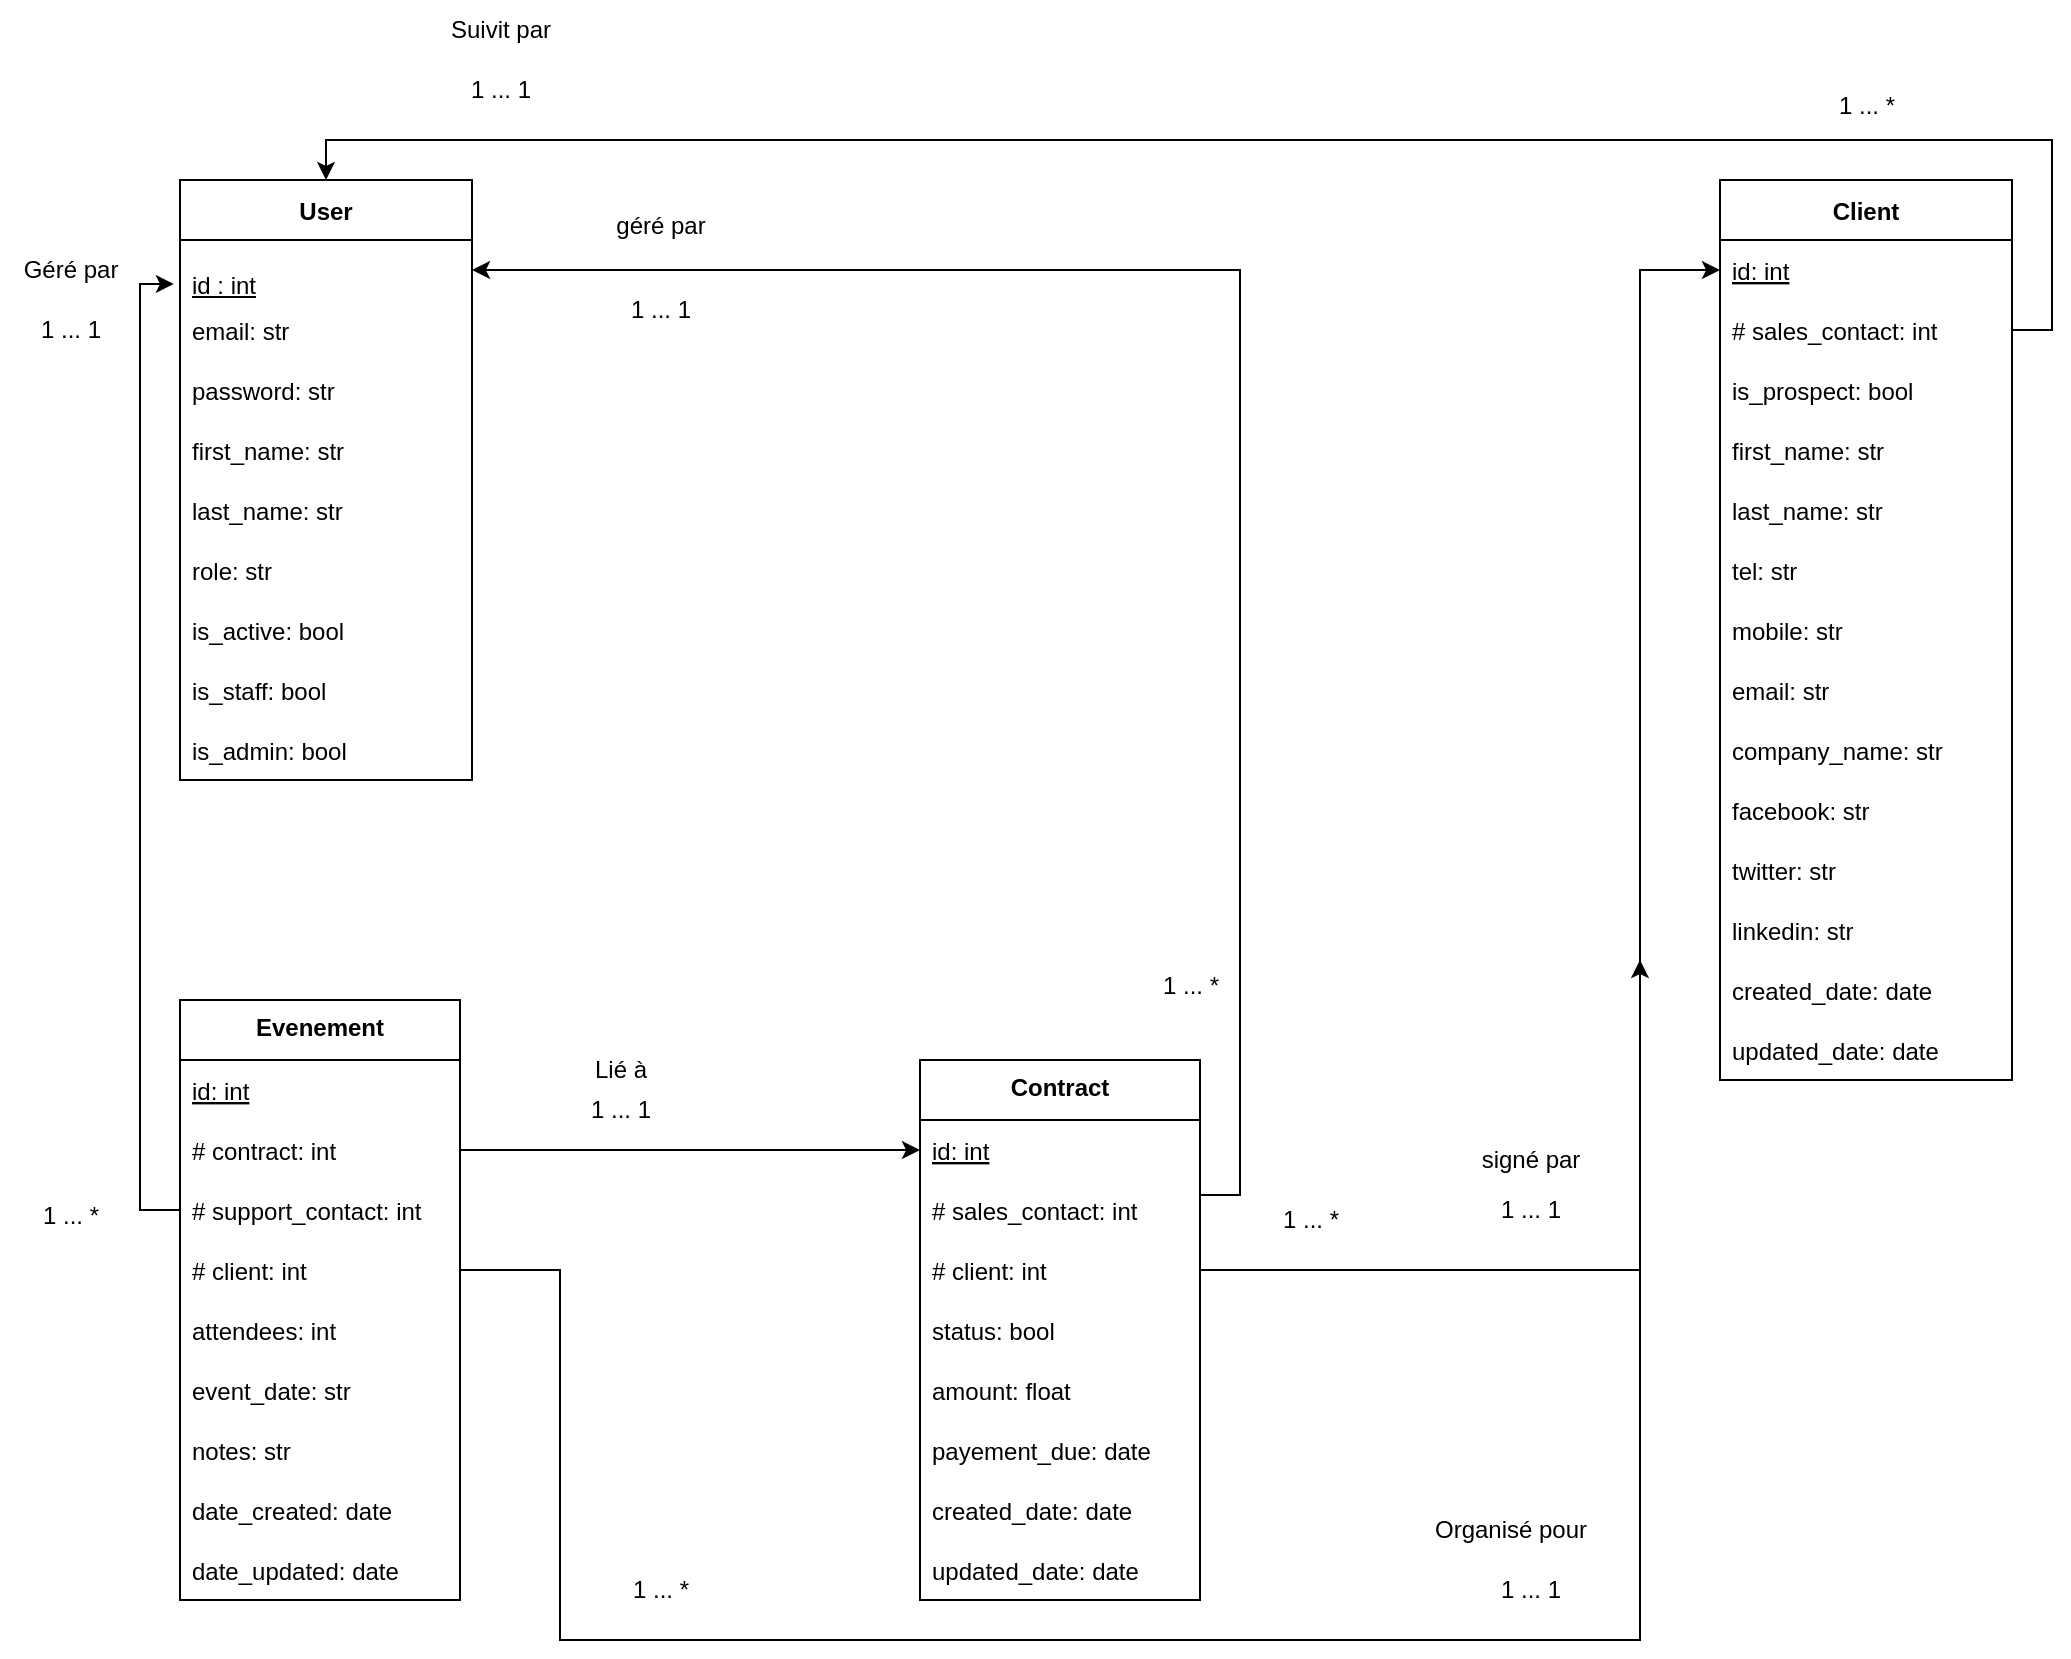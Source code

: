 <mxfile version="21.5.1" type="device">
  <diagram id="wEkoVnYtGdNWZhA1KiQT" name="Page-1">
    <mxGraphModel dx="1687" dy="932" grid="1" gridSize="10" guides="1" tooltips="1" connect="1" arrows="1" fold="1" page="1" pageScale="1" pageWidth="827" pageHeight="1169" background="none" math="0" shadow="0">
      <root>
        <mxCell id="0" />
        <mxCell id="1" parent="0" />
        <mxCell id="ORzxobJ269pv_FgzovFv-23" style="edgeStyle=orthogonalEdgeStyle;rounded=0;orthogonalLoop=1;jettySize=auto;html=1;exitX=1;exitY=0.5;exitDx=0;exitDy=0;entryX=0;entryY=0.5;entryDx=0;entryDy=0;" parent="1" source="JXJhJCuWqA1Dkq9rW7WM-6" target="JXJhJCuWqA1Dkq9rW7WM-15" edge="1">
          <mxGeometry relative="1" as="geometry" />
        </mxCell>
        <mxCell id="JXJhJCuWqA1Dkq9rW7WM-5" value="Evenement&#xa;" style="swimlane;fontStyle=1;childLayout=stackLayout;horizontal=1;startSize=30;horizontalStack=0;resizeParent=1;resizeParentMax=0;resizeLast=0;collapsible=1;marginBottom=0;align=center;verticalAlign=top;" parent="1" vertex="1">
          <mxGeometry x="100" y="530" width="140" height="300" as="geometry" />
        </mxCell>
        <mxCell id="JXJhJCuWqA1Dkq9rW7WM-60" value="id: int" style="text;strokeColor=none;fillColor=none;align=left;verticalAlign=middle;spacingLeft=4;spacingRight=4;overflow=hidden;points=[[0,0.5],[1,0.5]];portConstraint=eastwest;rotatable=0;fontStyle=4" parent="JXJhJCuWqA1Dkq9rW7WM-5" vertex="1">
          <mxGeometry y="30" width="140" height="30" as="geometry" />
        </mxCell>
        <mxCell id="JXJhJCuWqA1Dkq9rW7WM-6" value="# contract: int" style="text;strokeColor=none;fillColor=none;align=left;verticalAlign=middle;spacingLeft=4;spacingRight=4;overflow=hidden;points=[[0,0.5],[1,0.5]];portConstraint=eastwest;rotatable=0;" parent="JXJhJCuWqA1Dkq9rW7WM-5" vertex="1">
          <mxGeometry y="60" width="140" height="30" as="geometry" />
        </mxCell>
        <mxCell id="LrfdkBE1kAqBNuccLoCc-3" style="rounded=0;orthogonalLoop=1;jettySize=auto;html=1;exitX=1;exitY=0.5;exitDx=0;exitDy=0;" edge="1" parent="JXJhJCuWqA1Dkq9rW7WM-5" source="JXJhJCuWqA1Dkq9rW7WM-7">
          <mxGeometry relative="1" as="geometry">
            <mxPoint x="730" y="-20" as="targetPoint" />
            <Array as="points">
              <mxPoint x="190" y="135" />
              <mxPoint x="190" y="320" />
              <mxPoint x="730" y="320" />
              <mxPoint x="730" y="150" />
            </Array>
          </mxGeometry>
        </mxCell>
        <mxCell id="JXJhJCuWqA1Dkq9rW7WM-57" value="# support_contact: int" style="text;strokeColor=none;fillColor=none;align=left;verticalAlign=middle;spacingLeft=4;spacingRight=4;overflow=hidden;points=[[0,0.5],[1,0.5]];portConstraint=eastwest;rotatable=0;" parent="JXJhJCuWqA1Dkq9rW7WM-5" vertex="1">
          <mxGeometry y="90" width="140" height="30" as="geometry" />
        </mxCell>
        <mxCell id="JXJhJCuWqA1Dkq9rW7WM-7" value="# client: int" style="text;strokeColor=none;fillColor=none;align=left;verticalAlign=middle;spacingLeft=4;spacingRight=4;overflow=hidden;points=[[0,0.5],[1,0.5]];portConstraint=eastwest;rotatable=0;" parent="JXJhJCuWqA1Dkq9rW7WM-5" vertex="1">
          <mxGeometry y="120" width="140" height="30" as="geometry" />
        </mxCell>
        <mxCell id="ORzxobJ269pv_FgzovFv-34" value="attendees: int" style="text;strokeColor=none;fillColor=none;align=left;verticalAlign=middle;spacingLeft=4;spacingRight=4;overflow=hidden;points=[[0,0.5],[1,0.5]];portConstraint=eastwest;rotatable=0;" parent="JXJhJCuWqA1Dkq9rW7WM-5" vertex="1">
          <mxGeometry y="150" width="140" height="30" as="geometry" />
        </mxCell>
        <mxCell id="JXJhJCuWqA1Dkq9rW7WM-30" value="event_date: str" style="text;strokeColor=none;fillColor=none;align=left;verticalAlign=middle;spacingLeft=4;spacingRight=4;overflow=hidden;points=[[0,0.5],[1,0.5]];portConstraint=eastwest;rotatable=0;" parent="JXJhJCuWqA1Dkq9rW7WM-5" vertex="1">
          <mxGeometry y="180" width="140" height="30" as="geometry" />
        </mxCell>
        <mxCell id="ORzxobJ269pv_FgzovFv-37" value="notes: str" style="text;strokeColor=none;fillColor=none;align=left;verticalAlign=middle;spacingLeft=4;spacingRight=4;overflow=hidden;points=[[0,0.5],[1,0.5]];portConstraint=eastwest;rotatable=0;" parent="JXJhJCuWqA1Dkq9rW7WM-5" vertex="1">
          <mxGeometry y="210" width="140" height="30" as="geometry" />
        </mxCell>
        <mxCell id="ORzxobJ269pv_FgzovFv-38" value="date_created: date" style="text;strokeColor=none;fillColor=none;align=left;verticalAlign=middle;spacingLeft=4;spacingRight=4;overflow=hidden;points=[[0,0.5],[1,0.5]];portConstraint=eastwest;rotatable=0;" parent="JXJhJCuWqA1Dkq9rW7WM-5" vertex="1">
          <mxGeometry y="240" width="140" height="30" as="geometry" />
        </mxCell>
        <mxCell id="ORzxobJ269pv_FgzovFv-39" value="date_updated:  date" style="text;strokeColor=none;fillColor=none;align=left;verticalAlign=middle;spacingLeft=4;spacingRight=4;overflow=hidden;points=[[0,0.5],[1,0.5]];portConstraint=eastwest;rotatable=0;" parent="JXJhJCuWqA1Dkq9rW7WM-5" vertex="1">
          <mxGeometry y="270" width="140" height="30" as="geometry" />
        </mxCell>
        <mxCell id="8X9xJVfvZcuJXcQOC_To-7" style="edgeStyle=orthogonalEdgeStyle;rounded=0;orthogonalLoop=1;jettySize=auto;html=1;exitX=1;exitY=0.25;exitDx=0;exitDy=0;entryX=1;entryY=0.5;entryDx=0;entryDy=0;" parent="1" source="JXJhJCuWqA1Dkq9rW7WM-13" target="JXJhJCuWqA1Dkq9rW7WM-62" edge="1">
          <mxGeometry relative="1" as="geometry">
            <Array as="points">
              <mxPoint x="630" y="628" />
              <mxPoint x="630" y="165" />
            </Array>
          </mxGeometry>
        </mxCell>
        <mxCell id="JXJhJCuWqA1Dkq9rW7WM-13" value="Contract&#xa;" style="swimlane;fontStyle=1;childLayout=stackLayout;horizontal=1;startSize=30;horizontalStack=0;resizeParent=1;resizeParentMax=0;resizeLast=0;collapsible=1;marginBottom=0;align=center;verticalAlign=top;" parent="1" vertex="1">
          <mxGeometry x="470" y="560" width="140" height="270" as="geometry" />
        </mxCell>
        <mxCell id="JXJhJCuWqA1Dkq9rW7WM-15" value="id: int" style="text;strokeColor=none;fillColor=none;align=left;verticalAlign=middle;spacingLeft=4;spacingRight=4;overflow=hidden;points=[[0,0.5],[1,0.5]];portConstraint=eastwest;rotatable=0;fontStyle=4" parent="JXJhJCuWqA1Dkq9rW7WM-13" vertex="1">
          <mxGeometry y="30" width="140" height="30" as="geometry" />
        </mxCell>
        <mxCell id="JXJhJCuWqA1Dkq9rW7WM-16" value="# sales_contact: int" style="text;strokeColor=none;fillColor=none;align=left;verticalAlign=middle;spacingLeft=4;spacingRight=4;overflow=hidden;points=[[0,0.5],[1,0.5]];portConstraint=eastwest;rotatable=0;" parent="JXJhJCuWqA1Dkq9rW7WM-13" vertex="1">
          <mxGeometry y="60" width="140" height="30" as="geometry" />
        </mxCell>
        <mxCell id="JXJhJCuWqA1Dkq9rW7WM-14" value="# client: int" style="text;strokeColor=none;fillColor=none;align=left;verticalAlign=middle;spacingLeft=4;spacingRight=4;overflow=hidden;points=[[0,0.5],[1,0.5]];portConstraint=eastwest;rotatable=0;" parent="JXJhJCuWqA1Dkq9rW7WM-13" vertex="1">
          <mxGeometry y="90" width="140" height="30" as="geometry" />
        </mxCell>
        <mxCell id="JXJhJCuWqA1Dkq9rW7WM-58" value="status: bool" style="text;strokeColor=none;fillColor=none;align=left;verticalAlign=middle;spacingLeft=4;spacingRight=4;overflow=hidden;points=[[0,0.5],[1,0.5]];portConstraint=eastwest;rotatable=0;" parent="JXJhJCuWqA1Dkq9rW7WM-13" vertex="1">
          <mxGeometry y="120" width="140" height="30" as="geometry" />
        </mxCell>
        <mxCell id="ORzxobJ269pv_FgzovFv-28" value="amount: float" style="text;strokeColor=none;fillColor=none;align=left;verticalAlign=middle;spacingLeft=4;spacingRight=4;overflow=hidden;points=[[0,0.5],[1,0.5]];portConstraint=eastwest;rotatable=0;" parent="JXJhJCuWqA1Dkq9rW7WM-13" vertex="1">
          <mxGeometry y="150" width="140" height="30" as="geometry" />
        </mxCell>
        <mxCell id="ORzxobJ269pv_FgzovFv-29" value="payement_due: date" style="text;strokeColor=none;fillColor=none;align=left;verticalAlign=middle;spacingLeft=4;spacingRight=4;overflow=hidden;points=[[0,0.5],[1,0.5]];portConstraint=eastwest;rotatable=0;" parent="JXJhJCuWqA1Dkq9rW7WM-13" vertex="1">
          <mxGeometry y="180" width="140" height="30" as="geometry" />
        </mxCell>
        <mxCell id="ORzxobJ269pv_FgzovFv-30" value="created_date: date" style="text;strokeColor=none;fillColor=none;align=left;verticalAlign=middle;spacingLeft=4;spacingRight=4;overflow=hidden;points=[[0,0.5],[1,0.5]];portConstraint=eastwest;rotatable=0;" parent="JXJhJCuWqA1Dkq9rW7WM-13" vertex="1">
          <mxGeometry y="210" width="140" height="30" as="geometry" />
        </mxCell>
        <mxCell id="ORzxobJ269pv_FgzovFv-31" value="updated_date: date" style="text;strokeColor=none;fillColor=none;align=left;verticalAlign=middle;spacingLeft=4;spacingRight=4;overflow=hidden;points=[[0,0.5],[1,0.5]];portConstraint=eastwest;rotatable=0;" parent="JXJhJCuWqA1Dkq9rW7WM-13" vertex="1">
          <mxGeometry y="240" width="140" height="30" as="geometry" />
        </mxCell>
        <mxCell id="JXJhJCuWqA1Dkq9rW7WM-48" value="User" style="swimlane;fontStyle=1;childLayout=stackLayout;horizontal=1;startSize=30;horizontalStack=0;resizeParent=1;resizeParentMax=0;resizeLast=0;collapsible=1;marginBottom=0;direction=east;" parent="1" vertex="1">
          <mxGeometry x="100" y="120" width="146" height="300" as="geometry" />
        </mxCell>
        <mxCell id="JXJhJCuWqA1Dkq9rW7WM-62" value="&#xa;id : int&#xa;" style="text;strokeColor=none;fillColor=none;align=left;verticalAlign=middle;spacingLeft=4;spacingRight=4;overflow=hidden;points=[[0,0.5],[1,0.5]];portConstraint=eastwest;rotatable=0;fontStyle=4" parent="JXJhJCuWqA1Dkq9rW7WM-48" vertex="1">
          <mxGeometry y="30" width="146" height="30" as="geometry" />
        </mxCell>
        <mxCell id="JXJhJCuWqA1Dkq9rW7WM-50" value="email: str" style="text;strokeColor=none;fillColor=none;align=left;verticalAlign=middle;spacingLeft=4;spacingRight=4;overflow=hidden;points=[[0,0.5],[1,0.5]];portConstraint=eastwest;rotatable=0;" parent="JXJhJCuWqA1Dkq9rW7WM-48" vertex="1">
          <mxGeometry y="60" width="146" height="30" as="geometry" />
        </mxCell>
        <mxCell id="JXJhJCuWqA1Dkq9rW7WM-51" value="password: str" style="text;strokeColor=none;fillColor=none;align=left;verticalAlign=middle;spacingLeft=4;spacingRight=4;overflow=hidden;points=[[0,0.5],[1,0.5]];portConstraint=eastwest;rotatable=0;" parent="JXJhJCuWqA1Dkq9rW7WM-48" vertex="1">
          <mxGeometry y="90" width="146" height="30" as="geometry" />
        </mxCell>
        <mxCell id="JXJhJCuWqA1Dkq9rW7WM-54" value="first_name: str" style="text;strokeColor=none;fillColor=none;align=left;verticalAlign=middle;spacingLeft=4;spacingRight=4;overflow=hidden;points=[[0,0.5],[1,0.5]];portConstraint=eastwest;rotatable=0;" parent="JXJhJCuWqA1Dkq9rW7WM-48" vertex="1">
          <mxGeometry y="120" width="146" height="30" as="geometry" />
        </mxCell>
        <mxCell id="ORzxobJ269pv_FgzovFv-1" value="last_name: str" style="text;strokeColor=none;fillColor=none;align=left;verticalAlign=middle;spacingLeft=4;spacingRight=4;overflow=hidden;points=[[0,0.5],[1,0.5]];portConstraint=eastwest;rotatable=0;" parent="JXJhJCuWqA1Dkq9rW7WM-48" vertex="1">
          <mxGeometry y="150" width="146" height="30" as="geometry" />
        </mxCell>
        <mxCell id="ORzxobJ269pv_FgzovFv-2" value="role: str" style="text;strokeColor=none;fillColor=none;align=left;verticalAlign=middle;spacingLeft=4;spacingRight=4;overflow=hidden;points=[[0,0.5],[1,0.5]];portConstraint=eastwest;rotatable=0;" parent="JXJhJCuWqA1Dkq9rW7WM-48" vertex="1">
          <mxGeometry y="180" width="146" height="30" as="geometry" />
        </mxCell>
        <mxCell id="ORzxobJ269pv_FgzovFv-3" value="is_active: bool" style="text;strokeColor=none;fillColor=none;align=left;verticalAlign=middle;spacingLeft=4;spacingRight=4;overflow=hidden;points=[[0,0.5],[1,0.5]];portConstraint=eastwest;rotatable=0;" parent="JXJhJCuWqA1Dkq9rW7WM-48" vertex="1">
          <mxGeometry y="210" width="146" height="30" as="geometry" />
        </mxCell>
        <mxCell id="ORzxobJ269pv_FgzovFv-4" value="is_staff: bool" style="text;strokeColor=none;fillColor=none;align=left;verticalAlign=middle;spacingLeft=4;spacingRight=4;overflow=hidden;points=[[0,0.5],[1,0.5]];portConstraint=eastwest;rotatable=0;" parent="JXJhJCuWqA1Dkq9rW7WM-48" vertex="1">
          <mxGeometry y="240" width="146" height="30" as="geometry" />
        </mxCell>
        <mxCell id="ORzxobJ269pv_FgzovFv-5" value="is_admin: bool" style="text;strokeColor=none;fillColor=none;align=left;verticalAlign=middle;spacingLeft=4;spacingRight=4;overflow=hidden;points=[[0,0.5],[1,0.5]];portConstraint=eastwest;rotatable=0;" parent="JXJhJCuWqA1Dkq9rW7WM-48" vertex="1">
          <mxGeometry y="270" width="146" height="30" as="geometry" />
        </mxCell>
        <mxCell id="ORzxobJ269pv_FgzovFv-6" value="Client" style="swimlane;fontStyle=1;childLayout=stackLayout;horizontal=1;startSize=30;horizontalStack=0;resizeParent=1;resizeParentMax=0;resizeLast=0;collapsible=1;marginBottom=0;" parent="1" vertex="1">
          <mxGeometry x="870" y="120" width="146" height="450" as="geometry" />
        </mxCell>
        <mxCell id="ORzxobJ269pv_FgzovFv-7" value="id: int" style="text;strokeColor=none;fillColor=none;align=left;verticalAlign=middle;spacingLeft=4;spacingRight=4;overflow=hidden;points=[[0,0.5],[1,0.5]];portConstraint=eastwest;rotatable=0;fontStyle=4" parent="ORzxobJ269pv_FgzovFv-6" vertex="1">
          <mxGeometry y="30" width="146" height="30" as="geometry" />
        </mxCell>
        <mxCell id="LrfdkBE1kAqBNuccLoCc-4" value="# sales_contact: int" style="text;strokeColor=none;fillColor=none;align=left;verticalAlign=middle;spacingLeft=4;spacingRight=4;overflow=hidden;points=[[0,0.5],[1,0.5]];portConstraint=eastwest;rotatable=0;" vertex="1" parent="ORzxobJ269pv_FgzovFv-6">
          <mxGeometry y="60" width="146" height="30" as="geometry" />
        </mxCell>
        <mxCell id="ORzxobJ269pv_FgzovFv-8" value="is_prospect: bool" style="text;strokeColor=none;fillColor=none;align=left;verticalAlign=middle;spacingLeft=4;spacingRight=4;overflow=hidden;points=[[0,0.5],[1,0.5]];portConstraint=eastwest;rotatable=0;" parent="ORzxobJ269pv_FgzovFv-6" vertex="1">
          <mxGeometry y="90" width="146" height="30" as="geometry" />
        </mxCell>
        <mxCell id="ORzxobJ269pv_FgzovFv-9" value="first_name: str" style="text;strokeColor=none;fillColor=none;align=left;verticalAlign=middle;spacingLeft=4;spacingRight=4;overflow=hidden;points=[[0,0.5],[1,0.5]];portConstraint=eastwest;rotatable=0;" parent="ORzxobJ269pv_FgzovFv-6" vertex="1">
          <mxGeometry y="120" width="146" height="30" as="geometry" />
        </mxCell>
        <mxCell id="ORzxobJ269pv_FgzovFv-10" value="last_name: str" style="text;strokeColor=none;fillColor=none;align=left;verticalAlign=middle;spacingLeft=4;spacingRight=4;overflow=hidden;points=[[0,0.5],[1,0.5]];portConstraint=eastwest;rotatable=0;" parent="ORzxobJ269pv_FgzovFv-6" vertex="1">
          <mxGeometry y="150" width="146" height="30" as="geometry" />
        </mxCell>
        <mxCell id="ORzxobJ269pv_FgzovFv-11" value="tel: str" style="text;strokeColor=none;fillColor=none;align=left;verticalAlign=middle;spacingLeft=4;spacingRight=4;overflow=hidden;points=[[0,0.5],[1,0.5]];portConstraint=eastwest;rotatable=0;fontStyle=0" parent="ORzxobJ269pv_FgzovFv-6" vertex="1">
          <mxGeometry y="180" width="146" height="30" as="geometry" />
        </mxCell>
        <mxCell id="ORzxobJ269pv_FgzovFv-12" value="mobile: str" style="text;strokeColor=none;fillColor=none;align=left;verticalAlign=middle;spacingLeft=4;spacingRight=4;overflow=hidden;points=[[0,0.5],[1,0.5]];portConstraint=eastwest;rotatable=0;fontStyle=0" parent="ORzxobJ269pv_FgzovFv-6" vertex="1">
          <mxGeometry y="210" width="146" height="30" as="geometry" />
        </mxCell>
        <mxCell id="ORzxobJ269pv_FgzovFv-13" value="email: str" style="text;strokeColor=none;fillColor=none;align=left;verticalAlign=middle;spacingLeft=4;spacingRight=4;overflow=hidden;points=[[0,0.5],[1,0.5]];portConstraint=eastwest;rotatable=0;fontStyle=0" parent="ORzxobJ269pv_FgzovFv-6" vertex="1">
          <mxGeometry y="240" width="146" height="30" as="geometry" />
        </mxCell>
        <mxCell id="ORzxobJ269pv_FgzovFv-14" value="company_name: str" style="text;strokeColor=none;fillColor=none;align=left;verticalAlign=middle;spacingLeft=4;spacingRight=4;overflow=hidden;points=[[0,0.5],[1,0.5]];portConstraint=eastwest;rotatable=0;fontStyle=0" parent="ORzxobJ269pv_FgzovFv-6" vertex="1">
          <mxGeometry y="270" width="146" height="30" as="geometry" />
        </mxCell>
        <mxCell id="ORzxobJ269pv_FgzovFv-15" value="facebook: str" style="text;strokeColor=none;fillColor=none;align=left;verticalAlign=middle;spacingLeft=4;spacingRight=4;overflow=hidden;points=[[0,0.5],[1,0.5]];portConstraint=eastwest;rotatable=0;fontStyle=0" parent="ORzxobJ269pv_FgzovFv-6" vertex="1">
          <mxGeometry y="300" width="146" height="30" as="geometry" />
        </mxCell>
        <mxCell id="ORzxobJ269pv_FgzovFv-16" value="twitter: str" style="text;strokeColor=none;fillColor=none;align=left;verticalAlign=middle;spacingLeft=4;spacingRight=4;overflow=hidden;points=[[0,0.5],[1,0.5]];portConstraint=eastwest;rotatable=0;fontStyle=0" parent="ORzxobJ269pv_FgzovFv-6" vertex="1">
          <mxGeometry y="330" width="146" height="30" as="geometry" />
        </mxCell>
        <mxCell id="ORzxobJ269pv_FgzovFv-17" value="linkedin: str" style="text;strokeColor=none;fillColor=none;align=left;verticalAlign=middle;spacingLeft=4;spacingRight=4;overflow=hidden;points=[[0,0.5],[1,0.5]];portConstraint=eastwest;rotatable=0;fontStyle=0" parent="ORzxobJ269pv_FgzovFv-6" vertex="1">
          <mxGeometry y="360" width="146" height="30" as="geometry" />
        </mxCell>
        <mxCell id="ORzxobJ269pv_FgzovFv-18" value="created_date: date" style="text;strokeColor=none;fillColor=none;align=left;verticalAlign=middle;spacingLeft=4;spacingRight=4;overflow=hidden;points=[[0,0.5],[1,0.5]];portConstraint=eastwest;rotatable=0;fontStyle=0" parent="ORzxobJ269pv_FgzovFv-6" vertex="1">
          <mxGeometry y="390" width="146" height="30" as="geometry" />
        </mxCell>
        <mxCell id="ORzxobJ269pv_FgzovFv-19" value="updated_date: date" style="text;strokeColor=none;fillColor=none;align=left;verticalAlign=middle;spacingLeft=4;spacingRight=4;overflow=hidden;points=[[0,0.5],[1,0.5]];portConstraint=eastwest;rotatable=0;fontStyle=0" parent="ORzxobJ269pv_FgzovFv-6" vertex="1">
          <mxGeometry y="420" width="146" height="30" as="geometry" />
        </mxCell>
        <mxCell id="8X9xJVfvZcuJXcQOC_To-3" value="géré par" style="text;html=1;align=center;verticalAlign=middle;resizable=0;points=[];autosize=1;strokeColor=none;fillColor=none;" parent="1" vertex="1">
          <mxGeometry x="305" y="128" width="70" height="30" as="geometry" />
        </mxCell>
        <mxCell id="8X9xJVfvZcuJXcQOC_To-4" value="1 ... 1" style="text;html=1;align=center;verticalAlign=middle;resizable=0;points=[];autosize=1;strokeColor=none;fillColor=none;" parent="1" vertex="1">
          <mxGeometry x="315" y="170" width="50" height="30" as="geometry" />
        </mxCell>
        <mxCell id="8X9xJVfvZcuJXcQOC_To-5" value="&lt;div&gt;1 ... *&lt;/div&gt;&lt;div&gt;&lt;br&gt;&lt;/div&gt;" style="text;html=1;align=center;verticalAlign=middle;resizable=0;points=[];autosize=1;strokeColor=none;fillColor=none;" parent="1" vertex="1">
          <mxGeometry x="580" y="510" width="50" height="40" as="geometry" />
        </mxCell>
        <mxCell id="8X9xJVfvZcuJXcQOC_To-8" style="edgeStyle=orthogonalEdgeStyle;rounded=0;orthogonalLoop=1;jettySize=auto;html=1;exitX=1;exitY=0.5;exitDx=0;exitDy=0;entryX=0;entryY=0.5;entryDx=0;entryDy=0;" parent="1" source="JXJhJCuWqA1Dkq9rW7WM-14" target="ORzxobJ269pv_FgzovFv-7" edge="1">
          <mxGeometry relative="1" as="geometry">
            <Array as="points">
              <mxPoint x="830" y="665" />
              <mxPoint x="830" y="165" />
            </Array>
          </mxGeometry>
        </mxCell>
        <mxCell id="8X9xJVfvZcuJXcQOC_To-9" value="Lié à " style="text;html=1;align=center;verticalAlign=middle;resizable=0;points=[];autosize=1;strokeColor=none;fillColor=none;" parent="1" vertex="1">
          <mxGeometry x="295" y="550" width="50" height="30" as="geometry" />
        </mxCell>
        <mxCell id="8X9xJVfvZcuJXcQOC_To-10" value="1 ... 1" style="text;html=1;align=center;verticalAlign=middle;resizable=0;points=[];autosize=1;strokeColor=none;fillColor=none;" parent="1" vertex="1">
          <mxGeometry x="295" y="570" width="50" height="30" as="geometry" />
        </mxCell>
        <mxCell id="8X9xJVfvZcuJXcQOC_To-11" value="Organisé pour" style="text;html=1;align=center;verticalAlign=middle;resizable=0;points=[];autosize=1;strokeColor=none;fillColor=none;" parent="1" vertex="1">
          <mxGeometry x="715" y="780" width="100" height="30" as="geometry" />
        </mxCell>
        <mxCell id="8X9xJVfvZcuJXcQOC_To-12" value="1 ... 1" style="text;html=1;align=center;verticalAlign=middle;resizable=0;points=[];autosize=1;strokeColor=none;fillColor=none;" parent="1" vertex="1">
          <mxGeometry x="750" y="810" width="50" height="30" as="geometry" />
        </mxCell>
        <mxCell id="8X9xJVfvZcuJXcQOC_To-13" value="1 ... *" style="text;html=1;align=center;verticalAlign=middle;resizable=0;points=[];autosize=1;strokeColor=none;fillColor=none;" parent="1" vertex="1">
          <mxGeometry x="640" y="625" width="50" height="30" as="geometry" />
        </mxCell>
        <mxCell id="8X9xJVfvZcuJXcQOC_To-14" value="signé par" style="text;html=1;align=center;verticalAlign=middle;resizable=0;points=[];autosize=1;strokeColor=none;fillColor=none;" parent="1" vertex="1">
          <mxGeometry x="735" y="595" width="80" height="30" as="geometry" />
        </mxCell>
        <mxCell id="8X9xJVfvZcuJXcQOC_To-15" value="Géré par" style="text;html=1;align=center;verticalAlign=middle;resizable=0;points=[];autosize=1;strokeColor=none;fillColor=none;" parent="1" vertex="1">
          <mxGeometry x="10" y="150" width="70" height="30" as="geometry" />
        </mxCell>
        <mxCell id="8X9xJVfvZcuJXcQOC_To-16" value="1 ... 1" style="text;html=1;align=center;verticalAlign=middle;resizable=0;points=[];autosize=1;strokeColor=none;fillColor=none;" parent="1" vertex="1">
          <mxGeometry x="20" y="180" width="50" height="30" as="geometry" />
        </mxCell>
        <mxCell id="8X9xJVfvZcuJXcQOC_To-17" value="&lt;div&gt;1 ... *&lt;/div&gt;&lt;div&gt;&lt;br&gt;&lt;/div&gt;" style="text;html=1;align=center;verticalAlign=middle;resizable=0;points=[];autosize=1;strokeColor=none;fillColor=none;" parent="1" vertex="1">
          <mxGeometry x="20" y="625" width="50" height="40" as="geometry" />
        </mxCell>
        <mxCell id="8X9xJVfvZcuJXcQOC_To-18" value="1 ... *" style="text;html=1;align=center;verticalAlign=middle;resizable=0;points=[];autosize=1;strokeColor=none;fillColor=none;" parent="1" vertex="1">
          <mxGeometry x="315" y="810" width="50" height="30" as="geometry" />
        </mxCell>
        <mxCell id="8X9xJVfvZcuJXcQOC_To-20" style="edgeStyle=orthogonalEdgeStyle;rounded=0;orthogonalLoop=1;jettySize=auto;html=1;exitX=0;exitY=0.5;exitDx=0;exitDy=0;entryX=-0.021;entryY=0.733;entryDx=0;entryDy=0;entryPerimeter=0;" parent="1" source="JXJhJCuWqA1Dkq9rW7WM-57" target="JXJhJCuWqA1Dkq9rW7WM-62" edge="1">
          <mxGeometry relative="1" as="geometry" />
        </mxCell>
        <mxCell id="8X9xJVfvZcuJXcQOC_To-21" value="1 ... 1" style="text;html=1;align=center;verticalAlign=middle;resizable=0;points=[];autosize=1;strokeColor=none;fillColor=none;" parent="1" vertex="1">
          <mxGeometry x="750" y="620" width="50" height="30" as="geometry" />
        </mxCell>
        <mxCell id="LrfdkBE1kAqBNuccLoCc-5" style="edgeStyle=orthogonalEdgeStyle;rounded=0;orthogonalLoop=1;jettySize=auto;html=1;exitX=1;exitY=0.5;exitDx=0;exitDy=0;entryX=0.5;entryY=0;entryDx=0;entryDy=0;" edge="1" parent="1" source="LrfdkBE1kAqBNuccLoCc-4" target="JXJhJCuWqA1Dkq9rW7WM-48">
          <mxGeometry relative="1" as="geometry">
            <mxPoint x="170" y="100" as="targetPoint" />
            <Array as="points">
              <mxPoint x="1036" y="195" />
              <mxPoint x="1036" y="100" />
              <mxPoint x="173" y="100" />
            </Array>
          </mxGeometry>
        </mxCell>
        <mxCell id="LrfdkBE1kAqBNuccLoCc-6" value="Suivit par" style="text;html=1;align=center;verticalAlign=middle;resizable=0;points=[];autosize=1;strokeColor=none;fillColor=none;" vertex="1" parent="1">
          <mxGeometry x="225" y="30" width="70" height="30" as="geometry" />
        </mxCell>
        <mxCell id="LrfdkBE1kAqBNuccLoCc-8" value="1 ... 1" style="text;html=1;align=center;verticalAlign=middle;resizable=0;points=[];autosize=1;strokeColor=none;fillColor=none;" vertex="1" parent="1">
          <mxGeometry x="235" y="60" width="50" height="30" as="geometry" />
        </mxCell>
        <mxCell id="LrfdkBE1kAqBNuccLoCc-10" value="&lt;div&gt;1 ... *&lt;/div&gt;&lt;div&gt;&lt;br&gt;&lt;/div&gt;" style="text;html=1;align=center;verticalAlign=middle;resizable=0;points=[];autosize=1;strokeColor=none;fillColor=none;" vertex="1" parent="1">
          <mxGeometry x="918" y="70" width="50" height="40" as="geometry" />
        </mxCell>
      </root>
    </mxGraphModel>
  </diagram>
</mxfile>
